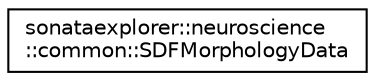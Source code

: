 digraph "Graphical Class Hierarchy"
{
 // LATEX_PDF_SIZE
  edge [fontname="Helvetica",fontsize="10",labelfontname="Helvetica",labelfontsize="10"];
  node [fontname="Helvetica",fontsize="10",shape=record];
  rankdir="LR";
  Node0 [label="sonataexplorer::neuroscience\l::common::SDFMorphologyData",height=0.2,width=0.4,color="black", fillcolor="white", style="filled",URL="$da/db9/structsonataexplorer_1_1neuroscience_1_1common_1_1SDFMorphologyData.html",tooltip=" "];
}
